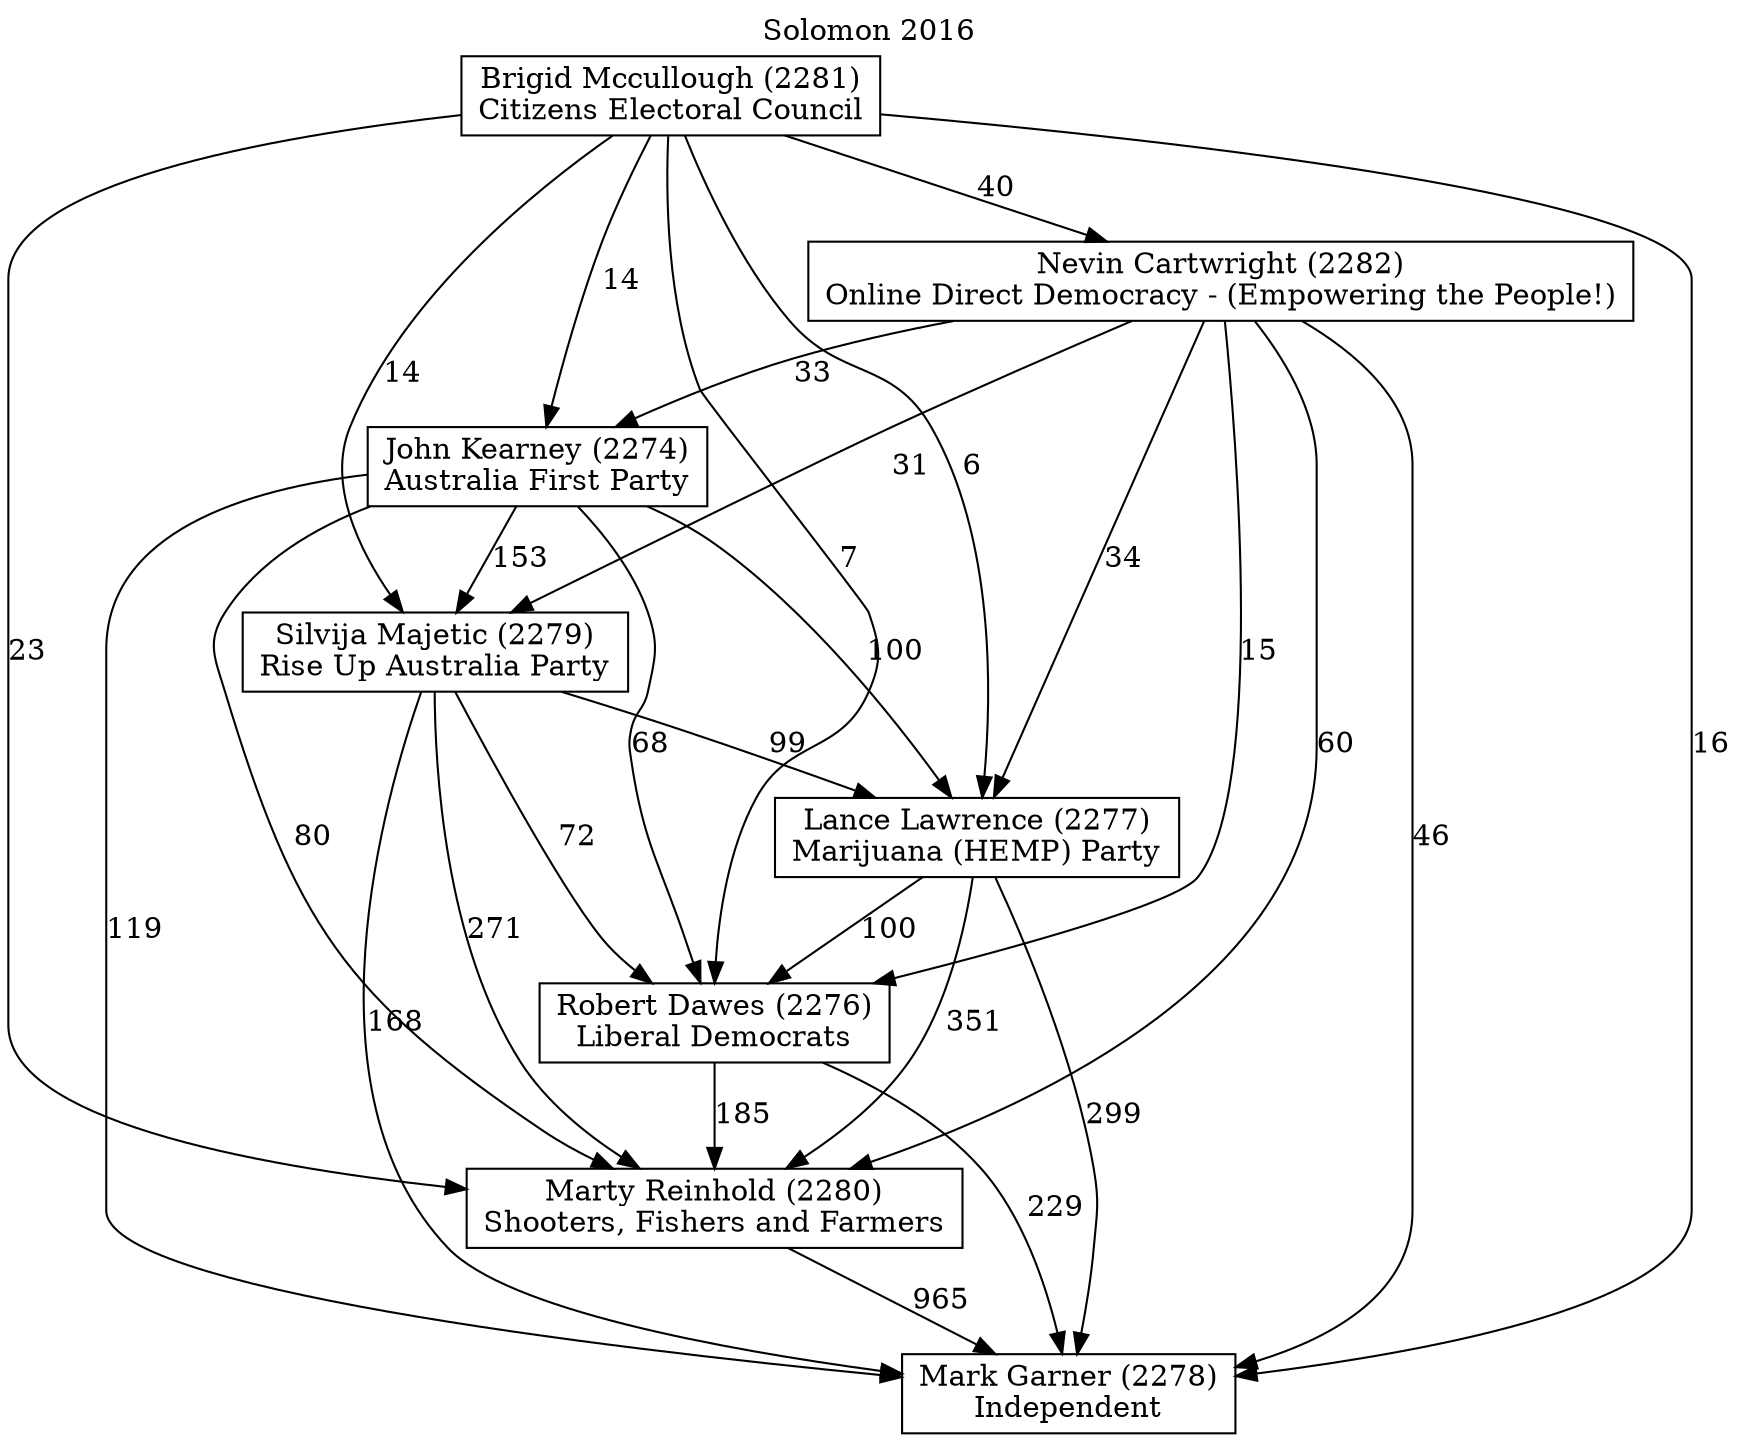 // House preference flow
digraph "Mark Garner (2278)_Solomon_2016" {
	graph [label="Solomon 2016" labelloc=t mclimit=10]
	node [shape=box]
	"Silvija Majetic (2279)" [label="Silvija Majetic (2279)
Rise Up Australia Party"]
	"Marty Reinhold (2280)" [label="Marty Reinhold (2280)
Shooters, Fishers and Farmers"]
	"Brigid Mccullough (2281)" [label="Brigid Mccullough (2281)
Citizens Electoral Council"]
	"John Kearney (2274)" [label="John Kearney (2274)
Australia First Party"]
	"Lance Lawrence (2277)" [label="Lance Lawrence (2277)
Marijuana (HEMP) Party"]
	"Robert Dawes (2276)" [label="Robert Dawes (2276)
Liberal Democrats"]
	"Nevin Cartwright (2282)" [label="Nevin Cartwright (2282)
Online Direct Democracy - (Empowering the People!)"]
	"Mark Garner (2278)" [label="Mark Garner (2278)
Independent"]
	"Nevin Cartwright (2282)" -> "Marty Reinhold (2280)" [label=60]
	"Brigid Mccullough (2281)" -> "Nevin Cartwright (2282)" [label=40]
	"Nevin Cartwright (2282)" -> "Mark Garner (2278)" [label=46]
	"Silvija Majetic (2279)" -> "Marty Reinhold (2280)" [label=271]
	"Silvija Majetic (2279)" -> "Robert Dawes (2276)" [label=72]
	"John Kearney (2274)" -> "Mark Garner (2278)" [label=119]
	"Lance Lawrence (2277)" -> "Mark Garner (2278)" [label=299]
	"Brigid Mccullough (2281)" -> "John Kearney (2274)" [label=14]
	"Nevin Cartwright (2282)" -> "Lance Lawrence (2277)" [label=34]
	"John Kearney (2274)" -> "Silvija Majetic (2279)" [label=153]
	"Robert Dawes (2276)" -> "Marty Reinhold (2280)" [label=185]
	"Brigid Mccullough (2281)" -> "Marty Reinhold (2280)" [label=23]
	"Marty Reinhold (2280)" -> "Mark Garner (2278)" [label=965]
	"John Kearney (2274)" -> "Lance Lawrence (2277)" [label=100]
	"Brigid Mccullough (2281)" -> "Robert Dawes (2276)" [label=7]
	"Nevin Cartwright (2282)" -> "Robert Dawes (2276)" [label=15]
	"Lance Lawrence (2277)" -> "Robert Dawes (2276)" [label=100]
	"John Kearney (2274)" -> "Marty Reinhold (2280)" [label=80]
	"Brigid Mccullough (2281)" -> "Silvija Majetic (2279)" [label=14]
	"Brigid Mccullough (2281)" -> "Lance Lawrence (2277)" [label=6]
	"John Kearney (2274)" -> "Robert Dawes (2276)" [label=68]
	"Brigid Mccullough (2281)" -> "Mark Garner (2278)" [label=16]
	"Nevin Cartwright (2282)" -> "Silvija Majetic (2279)" [label=31]
	"Silvija Majetic (2279)" -> "Mark Garner (2278)" [label=168]
	"Robert Dawes (2276)" -> "Mark Garner (2278)" [label=229]
	"Lance Lawrence (2277)" -> "Marty Reinhold (2280)" [label=351]
	"Silvija Majetic (2279)" -> "Lance Lawrence (2277)" [label=99]
	"Nevin Cartwright (2282)" -> "John Kearney (2274)" [label=33]
}
